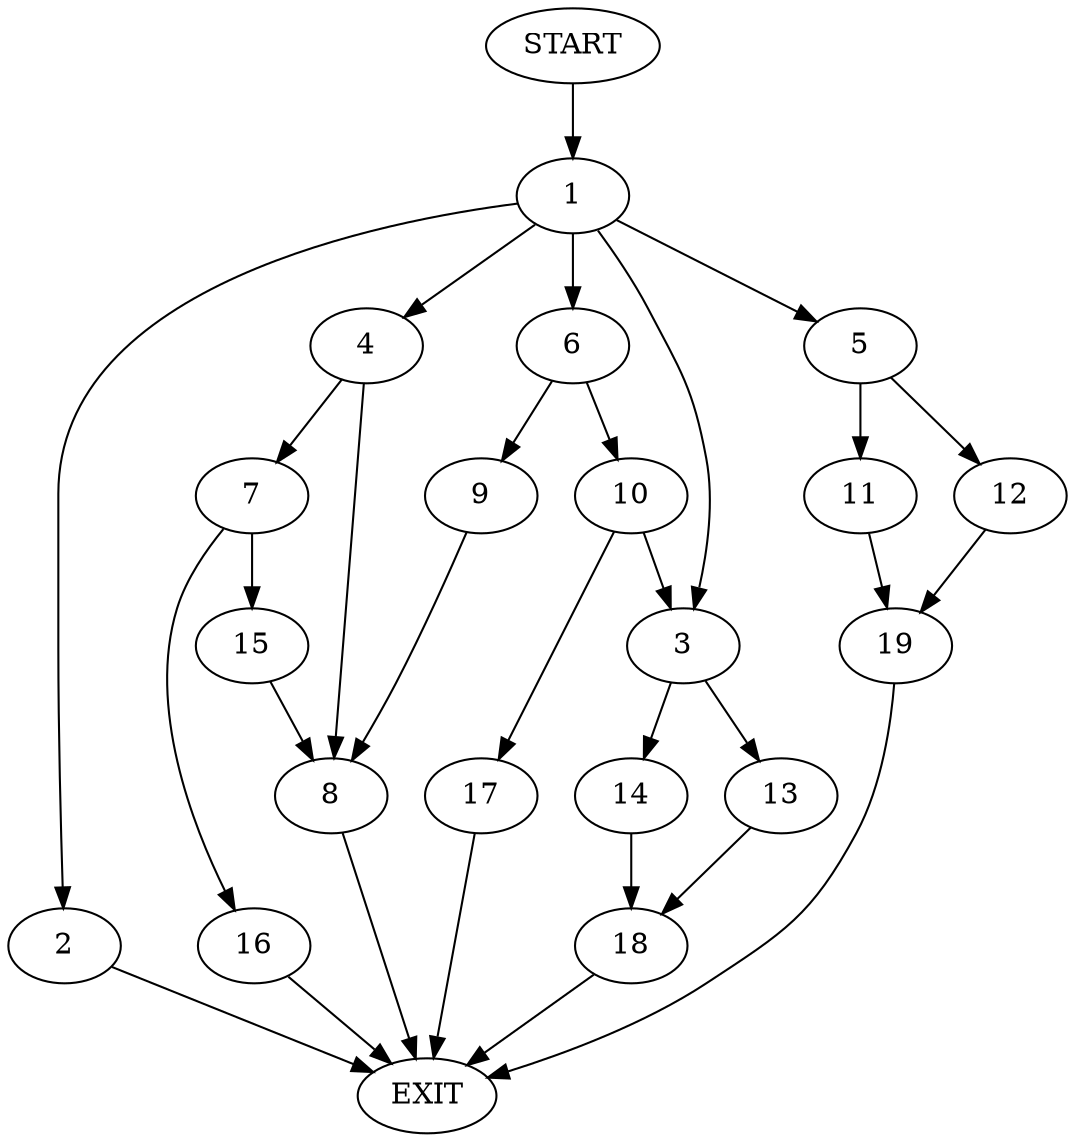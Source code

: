 digraph {
0 [label="START"]
20 [label="EXIT"]
0 -> 1
1 -> 2
1 -> 3
1 -> 4
1 -> 5
1 -> 6
4 -> 7
4 -> 8
6 -> 9
6 -> 10
5 -> 11
5 -> 12
2 -> 20
3 -> 13
3 -> 14
7 -> 15
7 -> 16
8 -> 20
15 -> 8
16 -> 20
9 -> 8
10 -> 17
10 -> 3
17 -> 20
13 -> 18
14 -> 18
18 -> 20
11 -> 19
12 -> 19
19 -> 20
}
